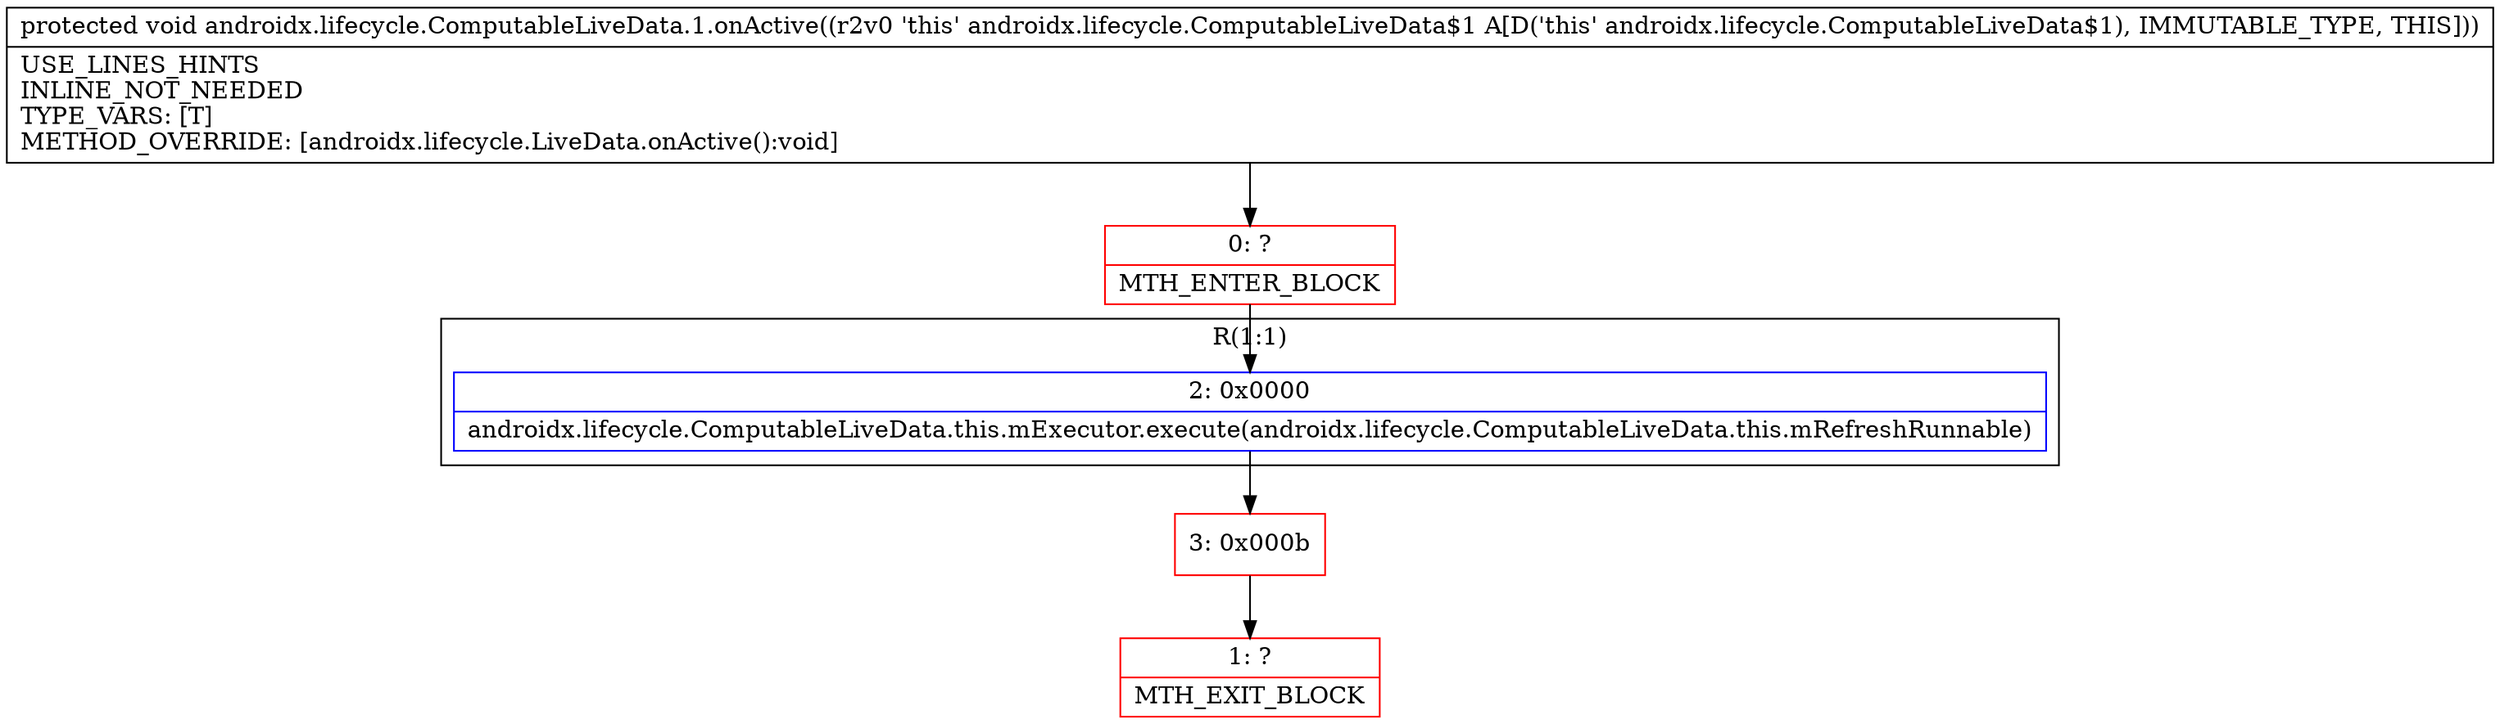 digraph "CFG forandroidx.lifecycle.ComputableLiveData.1.onActive()V" {
subgraph cluster_Region_624446893 {
label = "R(1:1)";
node [shape=record,color=blue];
Node_2 [shape=record,label="{2\:\ 0x0000|androidx.lifecycle.ComputableLiveData.this.mExecutor.execute(androidx.lifecycle.ComputableLiveData.this.mRefreshRunnable)\l}"];
}
Node_0 [shape=record,color=red,label="{0\:\ ?|MTH_ENTER_BLOCK\l}"];
Node_3 [shape=record,color=red,label="{3\:\ 0x000b}"];
Node_1 [shape=record,color=red,label="{1\:\ ?|MTH_EXIT_BLOCK\l}"];
MethodNode[shape=record,label="{protected void androidx.lifecycle.ComputableLiveData.1.onActive((r2v0 'this' androidx.lifecycle.ComputableLiveData$1 A[D('this' androidx.lifecycle.ComputableLiveData$1), IMMUTABLE_TYPE, THIS]))  | USE_LINES_HINTS\lINLINE_NOT_NEEDED\lTYPE_VARS: [T]\lMETHOD_OVERRIDE: [androidx.lifecycle.LiveData.onActive():void]\l}"];
MethodNode -> Node_0;Node_2 -> Node_3;
Node_0 -> Node_2;
Node_3 -> Node_1;
}

